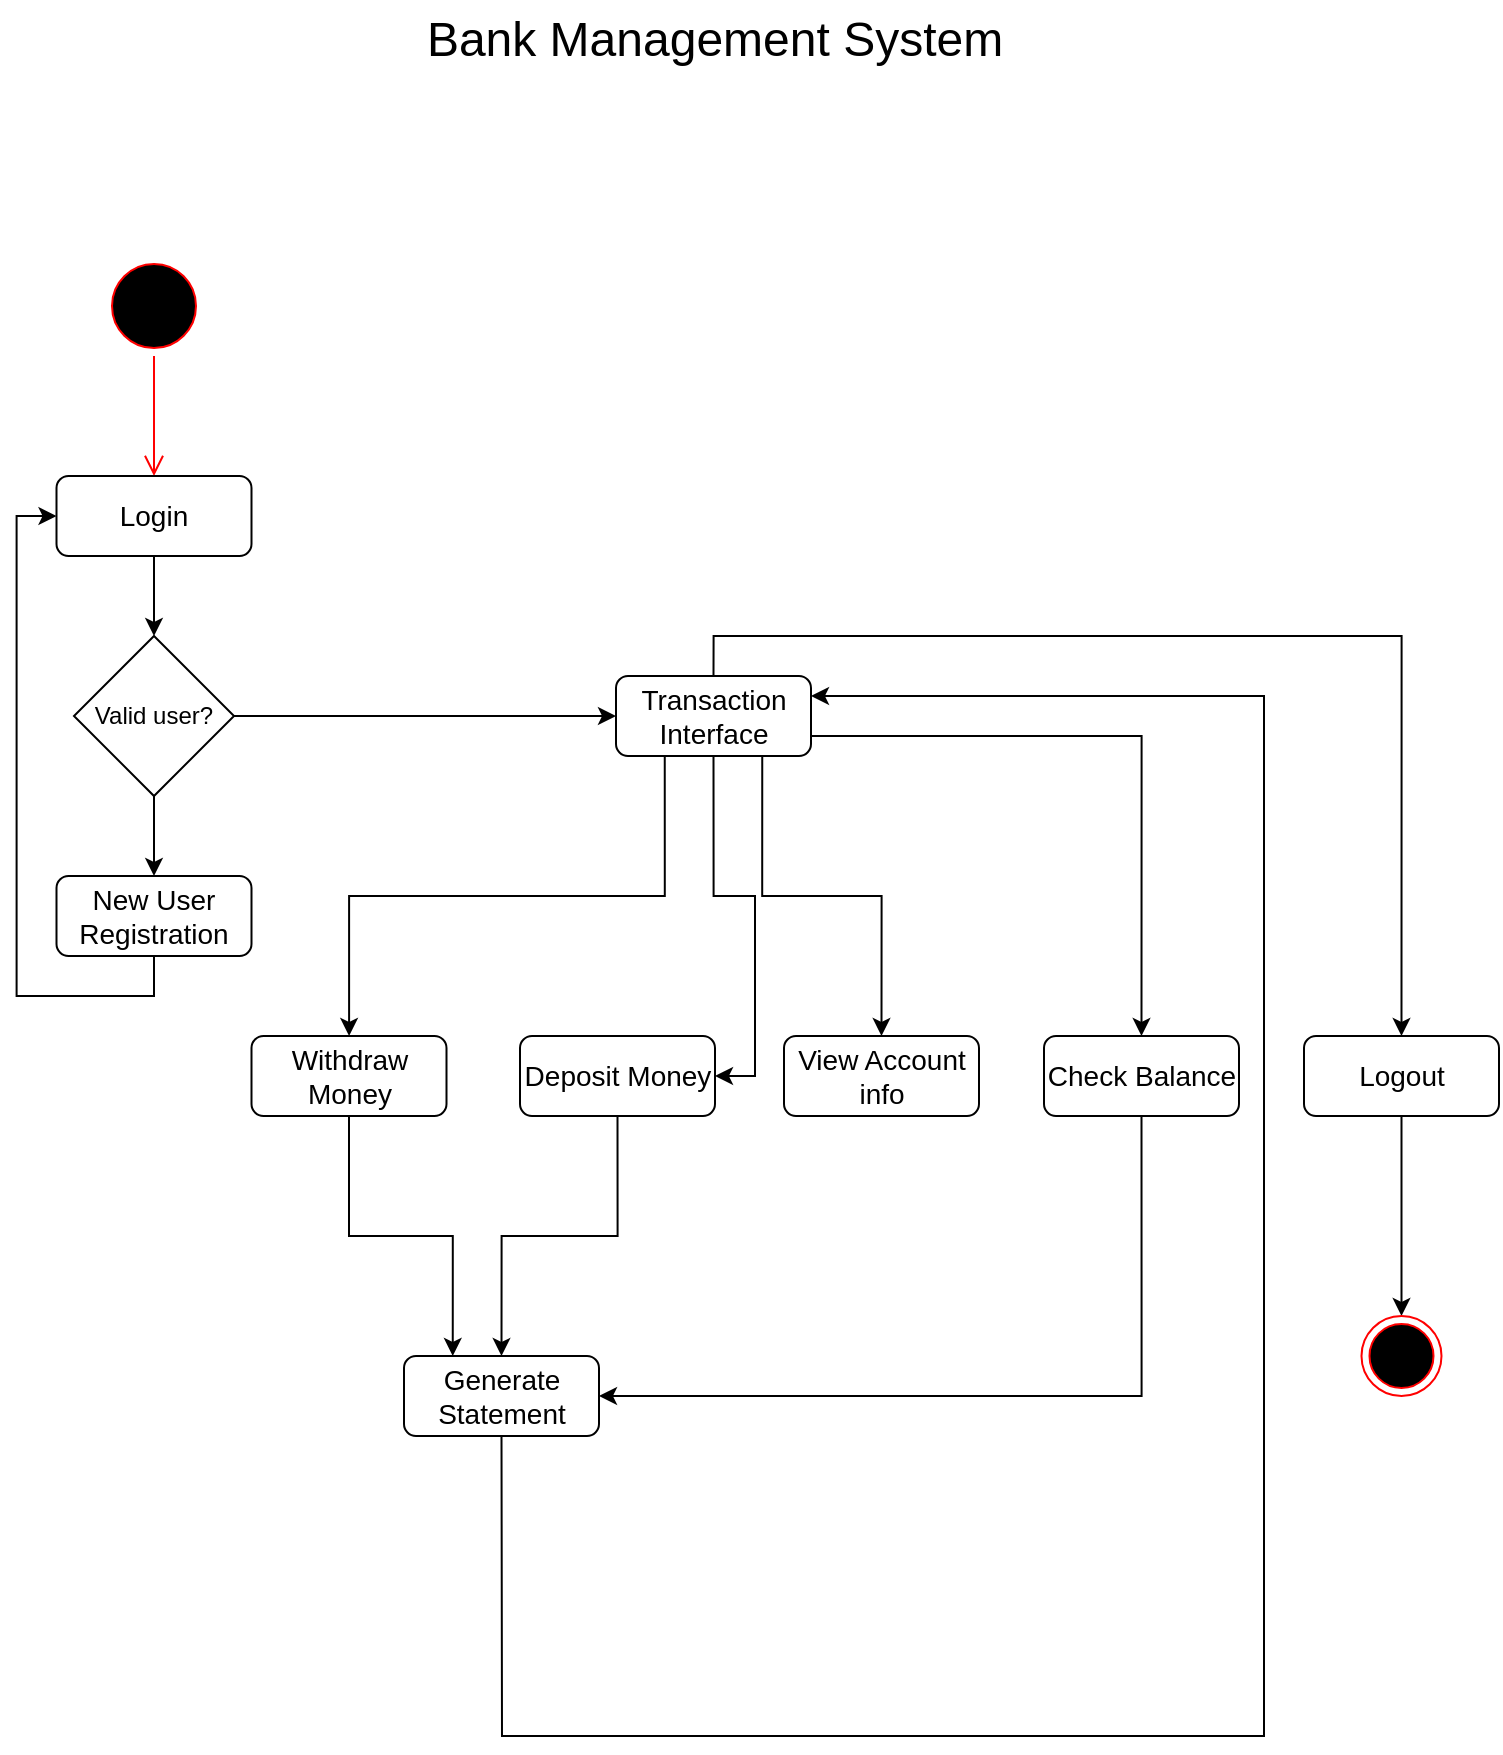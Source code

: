 <mxfile version="21.1.7" type="github">
  <diagram name="Page-1" id="liNa4RBfBj2x-GunZdGX">
    <mxGraphModel dx="2625" dy="1433" grid="1" gridSize="10" guides="1" tooltips="1" connect="1" arrows="1" fold="1" page="1" pageScale="1" pageWidth="850" pageHeight="1100" math="0" shadow="0">
      <root>
        <mxCell id="0" />
        <mxCell id="1" parent="0" />
        <mxCell id="XnpE61P32CPBwXyup0Vq-1" value="" style="ellipse;html=1;shape=startState;fillColor=#000000;strokeColor=#ff0000;" vertex="1" parent="1">
          <mxGeometry x="120" y="168" width="50" height="50" as="geometry" />
        </mxCell>
        <mxCell id="XnpE61P32CPBwXyup0Vq-2" value="" style="edgeStyle=orthogonalEdgeStyle;html=1;verticalAlign=bottom;endArrow=open;endSize=8;strokeColor=#ff0000;rounded=0;entryX=0.5;entryY=0;entryDx=0;entryDy=0;" edge="1" source="XnpE61P32CPBwXyup0Vq-1" parent="1" target="XnpE61P32CPBwXyup0Vq-3">
          <mxGeometry relative="1" as="geometry">
            <mxPoint x="95" y="738" as="targetPoint" />
            <Array as="points" />
          </mxGeometry>
        </mxCell>
        <mxCell id="XnpE61P32CPBwXyup0Vq-5" style="edgeStyle=orthogonalEdgeStyle;rounded=0;orthogonalLoop=1;jettySize=auto;html=1;exitX=0.5;exitY=1;exitDx=0;exitDy=0;entryX=0.5;entryY=0;entryDx=0;entryDy=0;" edge="1" parent="1" source="XnpE61P32CPBwXyup0Vq-3" target="XnpE61P32CPBwXyup0Vq-4">
          <mxGeometry relative="1" as="geometry" />
        </mxCell>
        <mxCell id="XnpE61P32CPBwXyup0Vq-3" value="&lt;font style=&quot;font-size: 14px;&quot;&gt;Login&lt;/font&gt;" style="rounded=1;whiteSpace=wrap;html=1;" vertex="1" parent="1">
          <mxGeometry x="96.25" y="278" width="97.5" height="40" as="geometry" />
        </mxCell>
        <mxCell id="XnpE61P32CPBwXyup0Vq-9" style="edgeStyle=orthogonalEdgeStyle;rounded=0;orthogonalLoop=1;jettySize=auto;html=1;exitX=0.5;exitY=1;exitDx=0;exitDy=0;entryX=0.5;entryY=0;entryDx=0;entryDy=0;" edge="1" parent="1" source="XnpE61P32CPBwXyup0Vq-4" target="XnpE61P32CPBwXyup0Vq-7">
          <mxGeometry relative="1" as="geometry" />
        </mxCell>
        <mxCell id="XnpE61P32CPBwXyup0Vq-10" style="edgeStyle=orthogonalEdgeStyle;rounded=0;orthogonalLoop=1;jettySize=auto;html=1;exitX=1;exitY=0.5;exitDx=0;exitDy=0;entryX=0;entryY=0.5;entryDx=0;entryDy=0;" edge="1" parent="1" source="XnpE61P32CPBwXyup0Vq-4" target="XnpE61P32CPBwXyup0Vq-8">
          <mxGeometry relative="1" as="geometry" />
        </mxCell>
        <mxCell id="XnpE61P32CPBwXyup0Vq-4" value="Valid user?" style="rhombus;whiteSpace=wrap;html=1;" vertex="1" parent="1">
          <mxGeometry x="105" y="358" width="80" height="80" as="geometry" />
        </mxCell>
        <mxCell id="XnpE61P32CPBwXyup0Vq-12" style="edgeStyle=orthogonalEdgeStyle;rounded=0;orthogonalLoop=1;jettySize=auto;html=1;exitX=0.5;exitY=1;exitDx=0;exitDy=0;entryX=0;entryY=0.5;entryDx=0;entryDy=0;" edge="1" parent="1" source="XnpE61P32CPBwXyup0Vq-7" target="XnpE61P32CPBwXyup0Vq-3">
          <mxGeometry relative="1" as="geometry" />
        </mxCell>
        <mxCell id="XnpE61P32CPBwXyup0Vq-7" value="&lt;font style=&quot;font-size: 14px;&quot;&gt;New User Registration&lt;/font&gt;" style="rounded=1;whiteSpace=wrap;html=1;" vertex="1" parent="1">
          <mxGeometry x="96.25" y="478" width="97.5" height="40" as="geometry" />
        </mxCell>
        <mxCell id="XnpE61P32CPBwXyup0Vq-14" style="edgeStyle=orthogonalEdgeStyle;rounded=0;orthogonalLoop=1;jettySize=auto;html=1;exitX=0.25;exitY=1;exitDx=0;exitDy=0;" edge="1" parent="1" source="XnpE61P32CPBwXyup0Vq-8" target="XnpE61P32CPBwXyup0Vq-13">
          <mxGeometry relative="1" as="geometry" />
        </mxCell>
        <mxCell id="XnpE61P32CPBwXyup0Vq-23" style="edgeStyle=orthogonalEdgeStyle;rounded=0;orthogonalLoop=1;jettySize=auto;html=1;exitX=0.5;exitY=1;exitDx=0;exitDy=0;entryX=1;entryY=0.5;entryDx=0;entryDy=0;" edge="1" parent="1" source="XnpE61P32CPBwXyup0Vq-8" target="XnpE61P32CPBwXyup0Vq-15">
          <mxGeometry relative="1" as="geometry" />
        </mxCell>
        <mxCell id="XnpE61P32CPBwXyup0Vq-25" style="edgeStyle=orthogonalEdgeStyle;rounded=0;orthogonalLoop=1;jettySize=auto;html=1;exitX=0.75;exitY=1;exitDx=0;exitDy=0;entryX=0.5;entryY=0;entryDx=0;entryDy=0;" edge="1" parent="1" source="XnpE61P32CPBwXyup0Vq-8" target="XnpE61P32CPBwXyup0Vq-16">
          <mxGeometry relative="1" as="geometry">
            <mxPoint x="520" y="508" as="targetPoint" />
          </mxGeometry>
        </mxCell>
        <mxCell id="XnpE61P32CPBwXyup0Vq-26" style="edgeStyle=orthogonalEdgeStyle;rounded=0;orthogonalLoop=1;jettySize=auto;html=1;entryX=0.5;entryY=0;entryDx=0;entryDy=0;exitX=1;exitY=0.75;exitDx=0;exitDy=0;" edge="1" parent="1" source="XnpE61P32CPBwXyup0Vq-8" target="XnpE61P32CPBwXyup0Vq-17">
          <mxGeometry relative="1" as="geometry">
            <mxPoint x="470" y="408" as="sourcePoint" />
          </mxGeometry>
        </mxCell>
        <mxCell id="XnpE61P32CPBwXyup0Vq-29" style="edgeStyle=orthogonalEdgeStyle;rounded=0;orthogonalLoop=1;jettySize=auto;html=1;exitX=0.5;exitY=0;exitDx=0;exitDy=0;entryX=0.5;entryY=0;entryDx=0;entryDy=0;" edge="1" parent="1" source="XnpE61P32CPBwXyup0Vq-8" target="XnpE61P32CPBwXyup0Vq-18">
          <mxGeometry relative="1" as="geometry" />
        </mxCell>
        <mxCell id="XnpE61P32CPBwXyup0Vq-8" value="&lt;span style=&quot;font-size: 14px;&quot;&gt;Transaction Interface&lt;/span&gt;" style="rounded=1;whiteSpace=wrap;html=1;" vertex="1" parent="1">
          <mxGeometry x="376" y="378" width="97.5" height="40" as="geometry" />
        </mxCell>
        <mxCell id="XnpE61P32CPBwXyup0Vq-20" style="edgeStyle=orthogonalEdgeStyle;rounded=0;orthogonalLoop=1;jettySize=auto;html=1;exitX=0.5;exitY=1;exitDx=0;exitDy=0;entryX=0.25;entryY=0;entryDx=0;entryDy=0;" edge="1" parent="1" source="XnpE61P32CPBwXyup0Vq-13" target="XnpE61P32CPBwXyup0Vq-19">
          <mxGeometry relative="1" as="geometry" />
        </mxCell>
        <mxCell id="XnpE61P32CPBwXyup0Vq-13" value="&lt;span style=&quot;font-size: 14px;&quot;&gt;Withdraw Money&lt;/span&gt;" style="rounded=1;whiteSpace=wrap;html=1;" vertex="1" parent="1">
          <mxGeometry x="193.75" y="558" width="97.5" height="40" as="geometry" />
        </mxCell>
        <mxCell id="XnpE61P32CPBwXyup0Vq-21" style="edgeStyle=orthogonalEdgeStyle;rounded=0;orthogonalLoop=1;jettySize=auto;html=1;exitX=0.5;exitY=1;exitDx=0;exitDy=0;entryX=0.5;entryY=0;entryDx=0;entryDy=0;" edge="1" parent="1" source="XnpE61P32CPBwXyup0Vq-15" target="XnpE61P32CPBwXyup0Vq-19">
          <mxGeometry relative="1" as="geometry" />
        </mxCell>
        <mxCell id="XnpE61P32CPBwXyup0Vq-15" value="&lt;span style=&quot;font-size: 14px;&quot;&gt;Deposit&amp;nbsp;Money&lt;/span&gt;" style="rounded=1;whiteSpace=wrap;html=1;" vertex="1" parent="1">
          <mxGeometry x="328" y="558" width="97.5" height="40" as="geometry" />
        </mxCell>
        <mxCell id="XnpE61P32CPBwXyup0Vq-16" value="&lt;span style=&quot;font-size: 14px;&quot;&gt;View Account info&lt;/span&gt;" style="rounded=1;whiteSpace=wrap;html=1;" vertex="1" parent="1">
          <mxGeometry x="460" y="558" width="97.5" height="40" as="geometry" />
        </mxCell>
        <mxCell id="XnpE61P32CPBwXyup0Vq-22" style="edgeStyle=orthogonalEdgeStyle;rounded=0;orthogonalLoop=1;jettySize=auto;html=1;exitX=0.5;exitY=1;exitDx=0;exitDy=0;entryX=1;entryY=0.5;entryDx=0;entryDy=0;" edge="1" parent="1" source="XnpE61P32CPBwXyup0Vq-17" target="XnpE61P32CPBwXyup0Vq-19">
          <mxGeometry relative="1" as="geometry" />
        </mxCell>
        <mxCell id="XnpE61P32CPBwXyup0Vq-17" value="&lt;span style=&quot;font-size: 14px;&quot;&gt;Check Balance&lt;/span&gt;" style="rounded=1;whiteSpace=wrap;html=1;" vertex="1" parent="1">
          <mxGeometry x="590" y="558" width="97.5" height="40" as="geometry" />
        </mxCell>
        <mxCell id="XnpE61P32CPBwXyup0Vq-31" style="edgeStyle=orthogonalEdgeStyle;rounded=0;orthogonalLoop=1;jettySize=auto;html=1;exitX=0.5;exitY=1;exitDx=0;exitDy=0;entryX=0.5;entryY=0;entryDx=0;entryDy=0;" edge="1" parent="1" source="XnpE61P32CPBwXyup0Vq-18" target="XnpE61P32CPBwXyup0Vq-30">
          <mxGeometry relative="1" as="geometry" />
        </mxCell>
        <mxCell id="XnpE61P32CPBwXyup0Vq-18" value="&lt;span style=&quot;font-size: 14px;&quot;&gt;Logout&lt;/span&gt;" style="rounded=1;whiteSpace=wrap;html=1;" vertex="1" parent="1">
          <mxGeometry x="720" y="558" width="97.5" height="40" as="geometry" />
        </mxCell>
        <mxCell id="XnpE61P32CPBwXyup0Vq-19" value="&lt;span style=&quot;font-size: 14px;&quot;&gt;Generate Statement&lt;/span&gt;" style="rounded=1;whiteSpace=wrap;html=1;" vertex="1" parent="1">
          <mxGeometry x="270" y="718" width="97.5" height="40" as="geometry" />
        </mxCell>
        <mxCell id="XnpE61P32CPBwXyup0Vq-28" value="" style="endArrow=classic;html=1;rounded=0;exitX=0.5;exitY=1;exitDx=0;exitDy=0;entryX=1;entryY=0.25;entryDx=0;entryDy=0;" edge="1" parent="1" source="XnpE61P32CPBwXyup0Vq-19" target="XnpE61P32CPBwXyup0Vq-8">
          <mxGeometry width="50" height="50" relative="1" as="geometry">
            <mxPoint x="660" y="718" as="sourcePoint" />
            <mxPoint x="540" y="248" as="targetPoint" />
            <Array as="points">
              <mxPoint x="319" y="908" />
              <mxPoint x="700" y="908" />
              <mxPoint x="700" y="388" />
            </Array>
          </mxGeometry>
        </mxCell>
        <mxCell id="XnpE61P32CPBwXyup0Vq-30" value="" style="ellipse;html=1;shape=endState;fillColor=#000000;strokeColor=#ff0000;" vertex="1" parent="1">
          <mxGeometry x="748.75" y="698" width="40" height="40" as="geometry" />
        </mxCell>
        <mxCell id="XnpE61P32CPBwXyup0Vq-32" value="&lt;font style=&quot;font-size: 24px;&quot;&gt;Bank Management System&lt;/font&gt;" style="text;html=1;align=center;verticalAlign=middle;resizable=0;points=[];autosize=1;strokeColor=none;fillColor=none;" vertex="1" parent="1">
          <mxGeometry x="270" y="40" width="310" height="40" as="geometry" />
        </mxCell>
      </root>
    </mxGraphModel>
  </diagram>
</mxfile>
